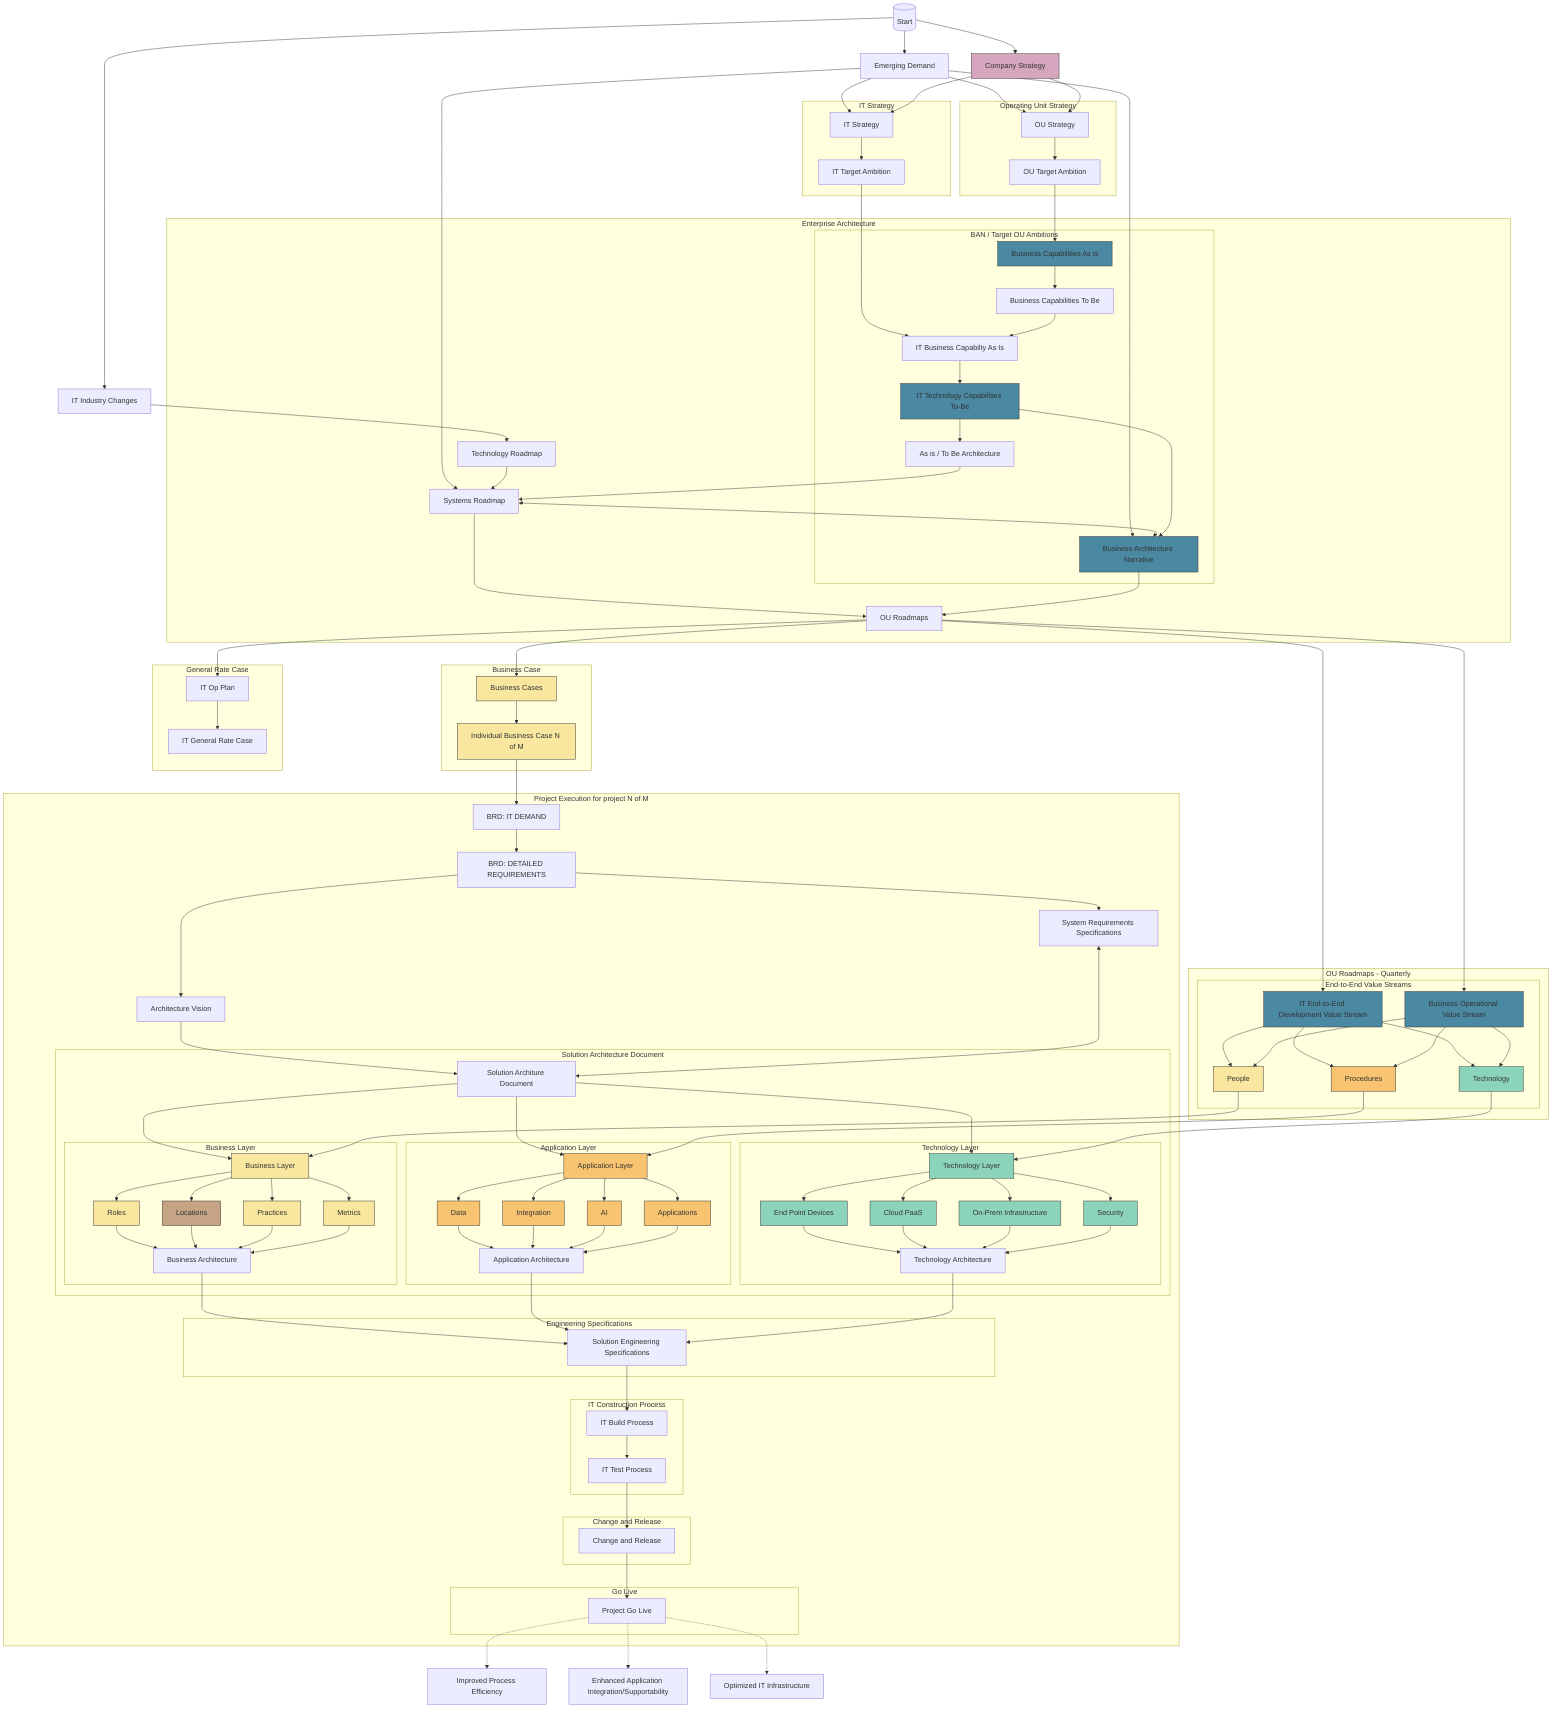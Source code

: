 graph TD

Start[(Start)] --> A[Company Strategy]
Start --> ITC[IT Industry Changes]
Start --> ED[Emerging Demand]

ED --> OUS[OU Strategy]
ED --> ITS
ED --> BAN
ED --> SR

ITC --> TechRoadMap

%% Top Level Strategy

A --> OUS
A --> ITS

subgraph Operating Unit Strategy

    OUS --> OTA
end

subgraph IT Strategy
    ITS[IT Strategy] --> ITA
end

subgraph Enterprise Architecture

    TechRoadMap[Technology Roadmap] --> SR
    SR[Systems Roadmap] --> OUR
    SR <--> BAN
    AsIsToBeArch[As is / To Be Architecture] -->SR

    subgraph BAN / Target OU Ambitions
        OTA[OU Target Ambition] --> C[Business Capabilities As Is]
        C --> BCTB[Business Capabilities To Be]
        
        ITA[IT Target Ambition] --> CB

        %% Transition to To-Be Capabilities
        BCTB --> CB
        CB[IT Business Capabilty As Is] --> CT[IT Technology Capabilities To-Be]
        CT --> AsIsToBeArch
        CT --> BAN
    end

end

subgraph OU Roadmaps - Quarterly

    %% Define Value Streams
    BAN[Business Architecture Narrative] --> OUR[OU Roadmaps]
    OUR --> V1[IT End-to-End Development Value Stream]
    OUR --> V2[Business Operational Value Stream]

    %% Value Streams broken down into Components
    subgraph End-to-End Value Streams
        V1 --> P1[People]
        V1 --> P2[Procedures]
        V1 --> P3[Technology]
        V2 --> P1
        V2 --> P2
        V2 --> P3
    end


end

%% Business Cases Alignment
subgraph Business Case
    %% Individual Business Cases
    OUR --> H
    H[Business Cases] --> K1[Individual Business Case N of M]
end

%% General Rate Case
subgraph General Rate Case
    OUR --> ITOpPlan[IT Op Plan]
    ITOpPlan --> GRC[IT General Rate Case]
end

subgraph Project Execution for project N of M
    
    %% EA Outcomes broken down via ArchiMate

    K1 --> BRD1[BRD: IT DEMAND]
    BRD1 --> BRD2[BRD: DETAILED REQUIREMENTS]
    BRD2 --> AVD[Architecture Vision]

    AVD --> SADD[Solution Architure Document]

    subgraph Solution Architecture Document
        
        SADD --> E
        SADD --> F
        SADD --> G
 
        %% Business Layer Breakdown
        direction LR
        P1 --> E[Business Layer]
        P2 --> F[Application Layer]
        P3 --> G[Technology Layer] 


        subgraph Business Layer
        E --> E1[Roles]
        E --> E2[Locations]
        E --> E3[Practices]
        E --> E4[Metrics]
        E1 --> E5[Business Architecture]
        E2 --> E5
        E3 --> E5
        E4 --> E5
        
        end

        %% Application Layer Breakdown
        subgraph Application Layer
        F --> F1[Data]
        F --> F2[Integration]
        F --> F3[AI]
        F --> F4[Applications]
        F1 --> F5[Application Architecture]
        F2 --> F5
        F3 --> F5
        F4 --> F5
        end

        %% Technology Layer Breakdown
        subgraph Technology Layer
        G --> G1[End Point Devices]
        G --> G2[Cloud PaaS]
        G --> G3[On-Prem Infrastructure]
        G --> G4[Security]
        G1 --> G5[Technology Architecture]
        G2 --> G5
        G3 --> G5
        G4 --> G5
        end
    end
    BRD2 --> 
    SRS[System Requirements Specifications] <---> SADD

    subgraph Engineering Specifications
        E5 --> SES[Solution Engineering Specifications]
        F5 --> SES
        G5 --> SES
    end

    subgraph IT Construction Process
        SES --> Build[IT Build Process]
        Build --> Test[IT Test Process]
    end 

    subgraph Change and Release
        Test --> CAB[Change and Release] 
    end

    subgraph Go Live
        CAB --> GoLive[Project Go Live]
    end


end



%% Examples of Outcomes
GoLive -.-> N[Improved Process Efficiency]
GoLive -.-> O[Enhanced Application Integration/Supportability]
GoLive -.-> P[Optimized IT Infrastructure]

%% ArchiMate v3.2 Layer Class Definitions

%% Strategy Layer
classDef strategy fill:#4B88A2,color:#333333,stroke:#333,stroke-width:1px

%% Motivation Layer
classDef motivation fill:#D5A6BD,color:#333333,stroke:#333,stroke-width:1px

%% Business Layer
classDef business fill:#F9E79F,color:#333333,stroke:#333,stroke-width:1px

%% Application Layer
classDef application fill:#F8C471,color:#333333,stroke:#333,stroke-width:1px

%% Technology Layer
classDef technology fill:#8CD3BB,color:#333333,stroke:#333,stroke-width:1px

%% Implementation and Migration Layer
classDef implementation fill:#F4B183,color:#ffffff,stroke:#333,stroke-width:1px

%% Physical Layer
classDef physical fill:#C4A484,color:#333333,stroke:#333,stroke-width:1px

class A,B motivation

class C,CT,C,C1,C2,V1,V2,BAN strategy

class P1,E,E1,E3,E4 business

class P2,F,F1,F2,F3,F4 application

class P3,G,G1,G2,G3,G4 technology


class H,I,J,K1,K2,L1,L2,M1,M2 business

class E2 physical